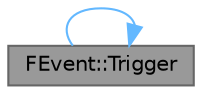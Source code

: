 digraph "FEvent::Trigger"
{
 // INTERACTIVE_SVG=YES
 // LATEX_PDF_SIZE
  bgcolor="transparent";
  edge [fontname=Helvetica,fontsize=10,labelfontname=Helvetica,labelfontsize=10];
  node [fontname=Helvetica,fontsize=10,shape=box,height=0.2,width=0.4];
  rankdir="LR";
  Node1 [id="Node000001",label="FEvent::Trigger",height=0.2,width=0.4,color="gray40", fillcolor="grey60", style="filled", fontcolor="black",tooltip="Triggers the event so any waiting threads are activated."];
  Node1 -> Node1 [id="edge1_Node000001_Node000001",color="steelblue1",style="solid",tooltip=" "];
}
